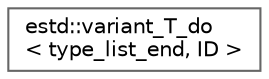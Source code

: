 digraph "Graphical Class Hierarchy"
{
 // LATEX_PDF_SIZE
  bgcolor="transparent";
  edge [fontname=Helvetica,fontsize=10,labelfontname=Helvetica,labelfontsize=10];
  node [fontname=Helvetica,fontsize=10,shape=box,height=0.2,width=0.4];
  rankdir="LR";
  Node0 [id="Node000000",label="estd::variant_T_do\l\< type_list_end, ID \>",height=0.2,width=0.4,color="grey40", fillcolor="white", style="filled",URL="$da/d49/structestd_1_1variant__T__do_3_01type__list__end_00_01ID_01_4.html",tooltip=" "];
}
